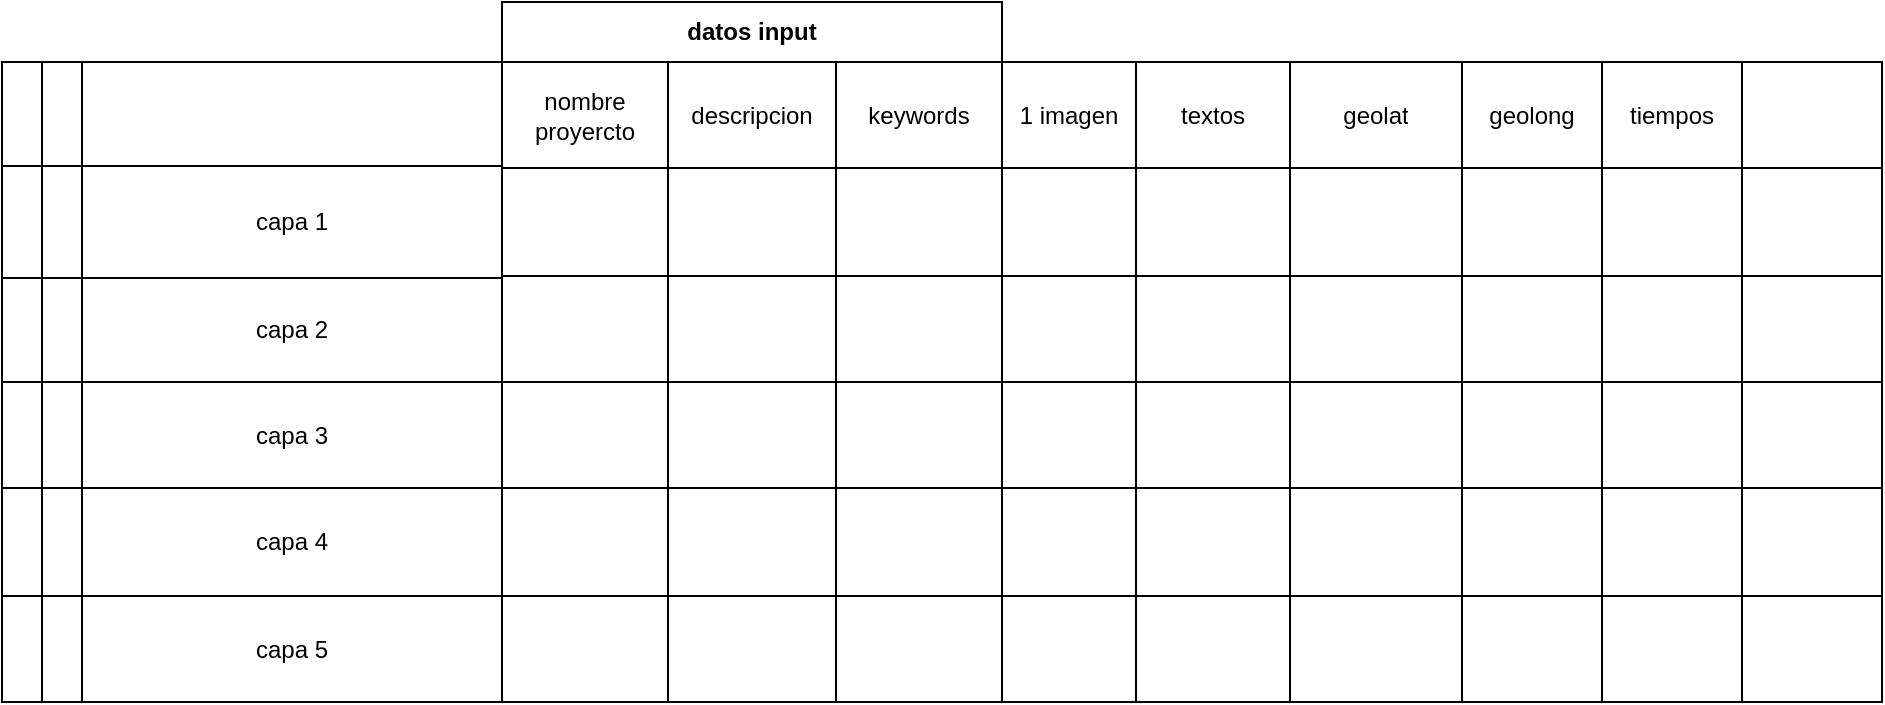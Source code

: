 <mxfile version="13.9.2" type="github">
  <diagram id="R2lEEEUBdFMjLlhIrx00" name="Page-1">
    <mxGraphModel dx="1871" dy="573" grid="1" gridSize="10" guides="1" tooltips="1" connect="1" arrows="1" fold="1" page="1" pageScale="1" pageWidth="850" pageHeight="1100" math="0" shadow="0" extFonts="Permanent Marker^https://fonts.googleapis.com/css?family=Permanent+Marker">
      <root>
        <mxCell id="0" />
        <mxCell id="1" parent="0" />
        <mxCell id="7J4058qPtLSuixQyrS5I-5" value="&lt;div&gt;datos input&lt;/div&gt;" style="shape=table;html=1;whiteSpace=wrap;startSize=30;container=1;collapsible=0;childLayout=tableLayout;fontStyle=1;align=center;" vertex="1" parent="1">
          <mxGeometry x="20" y="20" width="250" height="190" as="geometry" />
        </mxCell>
        <mxCell id="7J4058qPtLSuixQyrS5I-6" value="" style="shape=partialRectangle;html=1;whiteSpace=wrap;collapsible=0;dropTarget=0;pointerEvents=0;fillColor=none;top=0;left=0;bottom=0;right=0;points=[[0,0.5],[1,0.5]];portConstraint=eastwest;" vertex="1" parent="7J4058qPtLSuixQyrS5I-5">
          <mxGeometry y="30" width="250" height="53" as="geometry" />
        </mxCell>
        <mxCell id="7J4058qPtLSuixQyrS5I-7" value="nombre proyercto" style="shape=partialRectangle;html=1;whiteSpace=wrap;connectable=0;fillColor=none;top=0;left=0;bottom=0;right=0;overflow=hidden;" vertex="1" parent="7J4058qPtLSuixQyrS5I-6">
          <mxGeometry width="83" height="53" as="geometry" />
        </mxCell>
        <mxCell id="7J4058qPtLSuixQyrS5I-8" value="descripcion" style="shape=partialRectangle;html=1;whiteSpace=wrap;connectable=0;fillColor=none;top=0;left=0;bottom=0;right=0;overflow=hidden;" vertex="1" parent="7J4058qPtLSuixQyrS5I-6">
          <mxGeometry x="83" width="84" height="53" as="geometry" />
        </mxCell>
        <mxCell id="7J4058qPtLSuixQyrS5I-9" value="keywords" style="shape=partialRectangle;html=1;whiteSpace=wrap;connectable=0;fillColor=none;top=0;left=0;bottom=0;right=0;overflow=hidden;" vertex="1" parent="7J4058qPtLSuixQyrS5I-6">
          <mxGeometry x="167" width="83" height="53" as="geometry" />
        </mxCell>
        <mxCell id="7J4058qPtLSuixQyrS5I-10" value="" style="shape=partialRectangle;html=1;whiteSpace=wrap;collapsible=0;dropTarget=0;pointerEvents=0;fillColor=none;top=0;left=0;bottom=0;right=0;points=[[0,0.5],[1,0.5]];portConstraint=eastwest;" vertex="1" parent="7J4058qPtLSuixQyrS5I-5">
          <mxGeometry y="83" width="250" height="54" as="geometry" />
        </mxCell>
        <mxCell id="7J4058qPtLSuixQyrS5I-11" value="" style="shape=partialRectangle;html=1;whiteSpace=wrap;connectable=0;fillColor=none;top=0;left=0;bottom=0;right=0;overflow=hidden;" vertex="1" parent="7J4058qPtLSuixQyrS5I-10">
          <mxGeometry width="83" height="54" as="geometry" />
        </mxCell>
        <mxCell id="7J4058qPtLSuixQyrS5I-12" value="" style="shape=partialRectangle;html=1;whiteSpace=wrap;connectable=0;fillColor=none;top=0;left=0;bottom=0;right=0;overflow=hidden;" vertex="1" parent="7J4058qPtLSuixQyrS5I-10">
          <mxGeometry x="83" width="84" height="54" as="geometry" />
        </mxCell>
        <mxCell id="7J4058qPtLSuixQyrS5I-13" value="" style="shape=partialRectangle;html=1;whiteSpace=wrap;connectable=0;fillColor=none;top=0;left=0;bottom=0;right=0;overflow=hidden;" vertex="1" parent="7J4058qPtLSuixQyrS5I-10">
          <mxGeometry x="167" width="83" height="54" as="geometry" />
        </mxCell>
        <mxCell id="7J4058qPtLSuixQyrS5I-14" value="" style="shape=partialRectangle;html=1;whiteSpace=wrap;collapsible=0;dropTarget=0;pointerEvents=0;fillColor=none;top=0;left=0;bottom=0;right=0;points=[[0,0.5],[1,0.5]];portConstraint=eastwest;" vertex="1" parent="7J4058qPtLSuixQyrS5I-5">
          <mxGeometry y="137" width="250" height="53" as="geometry" />
        </mxCell>
        <mxCell id="7J4058qPtLSuixQyrS5I-15" value="" style="shape=partialRectangle;html=1;whiteSpace=wrap;connectable=0;fillColor=none;top=0;left=0;bottom=0;right=0;overflow=hidden;" vertex="1" parent="7J4058qPtLSuixQyrS5I-14">
          <mxGeometry width="83" height="53" as="geometry" />
        </mxCell>
        <mxCell id="7J4058qPtLSuixQyrS5I-16" value="" style="shape=partialRectangle;html=1;whiteSpace=wrap;connectable=0;fillColor=none;top=0;left=0;bottom=0;right=0;overflow=hidden;" vertex="1" parent="7J4058qPtLSuixQyrS5I-14">
          <mxGeometry x="83" width="84" height="53" as="geometry" />
        </mxCell>
        <mxCell id="7J4058qPtLSuixQyrS5I-17" value="" style="shape=partialRectangle;html=1;whiteSpace=wrap;connectable=0;fillColor=none;top=0;left=0;bottom=0;right=0;overflow=hidden;" vertex="1" parent="7J4058qPtLSuixQyrS5I-14">
          <mxGeometry x="167" width="83" height="53" as="geometry" />
        </mxCell>
        <mxCell id="7J4058qPtLSuixQyrS5I-18" value="" style="shape=table;html=1;whiteSpace=wrap;startSize=0;container=1;collapsible=0;childLayout=tableLayout;" vertex="1" parent="1">
          <mxGeometry x="270" y="50" width="230" height="160" as="geometry" />
        </mxCell>
        <mxCell id="7J4058qPtLSuixQyrS5I-19" value="" style="shape=partialRectangle;html=1;whiteSpace=wrap;collapsible=0;dropTarget=0;pointerEvents=0;fillColor=none;top=0;left=0;bottom=0;right=0;points=[[0,0.5],[1,0.5]];portConstraint=eastwest;" vertex="1" parent="7J4058qPtLSuixQyrS5I-18">
          <mxGeometry width="230" height="53" as="geometry" />
        </mxCell>
        <mxCell id="7J4058qPtLSuixQyrS5I-20" value="1 imagen" style="shape=partialRectangle;html=1;whiteSpace=wrap;connectable=0;fillColor=none;top=0;left=0;bottom=0;right=0;overflow=hidden;" vertex="1" parent="7J4058qPtLSuixQyrS5I-19">
          <mxGeometry width="67" height="53" as="geometry" />
        </mxCell>
        <mxCell id="7J4058qPtLSuixQyrS5I-21" value="textos" style="shape=partialRectangle;html=1;whiteSpace=wrap;connectable=0;fillColor=none;top=0;left=0;bottom=0;right=0;overflow=hidden;" vertex="1" parent="7J4058qPtLSuixQyrS5I-19">
          <mxGeometry x="67" width="77" height="53" as="geometry" />
        </mxCell>
        <mxCell id="7J4058qPtLSuixQyrS5I-22" value="geolat" style="shape=partialRectangle;html=1;whiteSpace=wrap;connectable=0;fillColor=none;top=0;left=0;bottom=0;right=0;overflow=hidden;" vertex="1" parent="7J4058qPtLSuixQyrS5I-19">
          <mxGeometry x="144" width="86" height="53" as="geometry" />
        </mxCell>
        <mxCell id="7J4058qPtLSuixQyrS5I-23" value="" style="shape=partialRectangle;html=1;whiteSpace=wrap;collapsible=0;dropTarget=0;pointerEvents=0;fillColor=none;top=0;left=0;bottom=0;right=0;points=[[0,0.5],[1,0.5]];portConstraint=eastwest;" vertex="1" parent="7J4058qPtLSuixQyrS5I-18">
          <mxGeometry y="53" width="230" height="54" as="geometry" />
        </mxCell>
        <mxCell id="7J4058qPtLSuixQyrS5I-24" value="" style="shape=partialRectangle;html=1;whiteSpace=wrap;connectable=0;fillColor=none;top=0;left=0;bottom=0;right=0;overflow=hidden;" vertex="1" parent="7J4058qPtLSuixQyrS5I-23">
          <mxGeometry width="67" height="54" as="geometry" />
        </mxCell>
        <mxCell id="7J4058qPtLSuixQyrS5I-25" value="" style="shape=partialRectangle;html=1;whiteSpace=wrap;connectable=0;fillColor=none;top=0;left=0;bottom=0;right=0;overflow=hidden;" vertex="1" parent="7J4058qPtLSuixQyrS5I-23">
          <mxGeometry x="67" width="77" height="54" as="geometry" />
        </mxCell>
        <mxCell id="7J4058qPtLSuixQyrS5I-26" value="" style="shape=partialRectangle;html=1;whiteSpace=wrap;connectable=0;fillColor=none;top=0;left=0;bottom=0;right=0;overflow=hidden;" vertex="1" parent="7J4058qPtLSuixQyrS5I-23">
          <mxGeometry x="144" width="86" height="54" as="geometry" />
        </mxCell>
        <mxCell id="7J4058qPtLSuixQyrS5I-27" value="" style="shape=partialRectangle;html=1;whiteSpace=wrap;collapsible=0;dropTarget=0;pointerEvents=0;fillColor=none;top=0;left=0;bottom=0;right=0;points=[[0,0.5],[1,0.5]];portConstraint=eastwest;" vertex="1" parent="7J4058qPtLSuixQyrS5I-18">
          <mxGeometry y="107" width="230" height="53" as="geometry" />
        </mxCell>
        <mxCell id="7J4058qPtLSuixQyrS5I-28" value="" style="shape=partialRectangle;html=1;whiteSpace=wrap;connectable=0;fillColor=none;top=0;left=0;bottom=0;right=0;overflow=hidden;" vertex="1" parent="7J4058qPtLSuixQyrS5I-27">
          <mxGeometry width="67" height="53" as="geometry" />
        </mxCell>
        <mxCell id="7J4058qPtLSuixQyrS5I-29" value="" style="shape=partialRectangle;html=1;whiteSpace=wrap;connectable=0;fillColor=none;top=0;left=0;bottom=0;right=0;overflow=hidden;" vertex="1" parent="7J4058qPtLSuixQyrS5I-27">
          <mxGeometry x="67" width="77" height="53" as="geometry" />
        </mxCell>
        <mxCell id="7J4058qPtLSuixQyrS5I-30" value="" style="shape=partialRectangle;html=1;whiteSpace=wrap;connectable=0;fillColor=none;top=0;left=0;bottom=0;right=0;overflow=hidden;" vertex="1" parent="7J4058qPtLSuixQyrS5I-27">
          <mxGeometry x="144" width="86" height="53" as="geometry" />
        </mxCell>
        <mxCell id="7J4058qPtLSuixQyrS5I-31" value="" style="shape=table;html=1;whiteSpace=wrap;startSize=0;container=1;collapsible=0;childLayout=tableLayout;" vertex="1" parent="1">
          <mxGeometry x="500" y="50" width="210" height="160" as="geometry" />
        </mxCell>
        <mxCell id="7J4058qPtLSuixQyrS5I-32" value="" style="shape=partialRectangle;html=1;whiteSpace=wrap;collapsible=0;dropTarget=0;pointerEvents=0;fillColor=none;top=0;left=0;bottom=0;right=0;points=[[0,0.5],[1,0.5]];portConstraint=eastwest;" vertex="1" parent="7J4058qPtLSuixQyrS5I-31">
          <mxGeometry width="210" height="53" as="geometry" />
        </mxCell>
        <mxCell id="7J4058qPtLSuixQyrS5I-33" value="geolong" style="shape=partialRectangle;html=1;whiteSpace=wrap;connectable=0;fillColor=none;top=0;left=0;bottom=0;right=0;overflow=hidden;" vertex="1" parent="7J4058qPtLSuixQyrS5I-32">
          <mxGeometry width="70" height="53" as="geometry" />
        </mxCell>
        <mxCell id="7J4058qPtLSuixQyrS5I-34" value="tiempos" style="shape=partialRectangle;html=1;whiteSpace=wrap;connectable=0;fillColor=none;top=0;left=0;bottom=0;right=0;overflow=hidden;" vertex="1" parent="7J4058qPtLSuixQyrS5I-32">
          <mxGeometry x="70" width="70" height="53" as="geometry" />
        </mxCell>
        <mxCell id="7J4058qPtLSuixQyrS5I-35" value="" style="shape=partialRectangle;html=1;whiteSpace=wrap;connectable=0;fillColor=none;top=0;left=0;bottom=0;right=0;overflow=hidden;" vertex="1" parent="7J4058qPtLSuixQyrS5I-32">
          <mxGeometry x="140" width="70" height="53" as="geometry" />
        </mxCell>
        <mxCell id="7J4058qPtLSuixQyrS5I-36" value="" style="shape=partialRectangle;html=1;whiteSpace=wrap;collapsible=0;dropTarget=0;pointerEvents=0;fillColor=none;top=0;left=0;bottom=0;right=0;points=[[0,0.5],[1,0.5]];portConstraint=eastwest;" vertex="1" parent="7J4058qPtLSuixQyrS5I-31">
          <mxGeometry y="53" width="210" height="54" as="geometry" />
        </mxCell>
        <mxCell id="7J4058qPtLSuixQyrS5I-37" value="" style="shape=partialRectangle;html=1;whiteSpace=wrap;connectable=0;fillColor=none;top=0;left=0;bottom=0;right=0;overflow=hidden;" vertex="1" parent="7J4058qPtLSuixQyrS5I-36">
          <mxGeometry width="70" height="54" as="geometry" />
        </mxCell>
        <mxCell id="7J4058qPtLSuixQyrS5I-38" value="" style="shape=partialRectangle;html=1;whiteSpace=wrap;connectable=0;fillColor=none;top=0;left=0;bottom=0;right=0;overflow=hidden;" vertex="1" parent="7J4058qPtLSuixQyrS5I-36">
          <mxGeometry x="70" width="70" height="54" as="geometry" />
        </mxCell>
        <mxCell id="7J4058qPtLSuixQyrS5I-39" value="" style="shape=partialRectangle;html=1;whiteSpace=wrap;connectable=0;fillColor=none;top=0;left=0;bottom=0;right=0;overflow=hidden;" vertex="1" parent="7J4058qPtLSuixQyrS5I-36">
          <mxGeometry x="140" width="70" height="54" as="geometry" />
        </mxCell>
        <mxCell id="7J4058qPtLSuixQyrS5I-40" value="" style="shape=partialRectangle;html=1;whiteSpace=wrap;collapsible=0;dropTarget=0;pointerEvents=0;fillColor=none;top=0;left=0;bottom=0;right=0;points=[[0,0.5],[1,0.5]];portConstraint=eastwest;" vertex="1" parent="7J4058qPtLSuixQyrS5I-31">
          <mxGeometry y="107" width="210" height="53" as="geometry" />
        </mxCell>
        <mxCell id="7J4058qPtLSuixQyrS5I-41" value="" style="shape=partialRectangle;html=1;whiteSpace=wrap;connectable=0;fillColor=none;top=0;left=0;bottom=0;right=0;overflow=hidden;" vertex="1" parent="7J4058qPtLSuixQyrS5I-40">
          <mxGeometry width="70" height="53" as="geometry" />
        </mxCell>
        <mxCell id="7J4058qPtLSuixQyrS5I-42" value="" style="shape=partialRectangle;html=1;whiteSpace=wrap;connectable=0;fillColor=none;top=0;left=0;bottom=0;right=0;overflow=hidden;" vertex="1" parent="7J4058qPtLSuixQyrS5I-40">
          <mxGeometry x="70" width="70" height="53" as="geometry" />
        </mxCell>
        <mxCell id="7J4058qPtLSuixQyrS5I-43" value="" style="shape=partialRectangle;html=1;whiteSpace=wrap;connectable=0;fillColor=none;top=0;left=0;bottom=0;right=0;overflow=hidden;" vertex="1" parent="7J4058qPtLSuixQyrS5I-40">
          <mxGeometry x="140" width="70" height="53" as="geometry" />
        </mxCell>
        <mxCell id="7J4058qPtLSuixQyrS5I-44" value="" style="shape=table;html=1;whiteSpace=wrap;startSize=0;container=1;collapsible=0;childLayout=tableLayout;" vertex="1" parent="1">
          <mxGeometry x="20" y="210" width="250" height="160" as="geometry" />
        </mxCell>
        <mxCell id="7J4058qPtLSuixQyrS5I-45" value="" style="shape=partialRectangle;html=1;whiteSpace=wrap;collapsible=0;dropTarget=0;pointerEvents=0;fillColor=none;top=0;left=0;bottom=0;right=0;points=[[0,0.5],[1,0.5]];portConstraint=eastwest;" vertex="1" parent="7J4058qPtLSuixQyrS5I-44">
          <mxGeometry width="250" height="53" as="geometry" />
        </mxCell>
        <mxCell id="7J4058qPtLSuixQyrS5I-46" value="" style="shape=partialRectangle;html=1;whiteSpace=wrap;connectable=0;fillColor=none;top=0;left=0;bottom=0;right=0;overflow=hidden;" vertex="1" parent="7J4058qPtLSuixQyrS5I-45">
          <mxGeometry width="83" height="53" as="geometry" />
        </mxCell>
        <mxCell id="7J4058qPtLSuixQyrS5I-47" value="" style="shape=partialRectangle;html=1;whiteSpace=wrap;connectable=0;fillColor=none;top=0;left=0;bottom=0;right=0;overflow=hidden;" vertex="1" parent="7J4058qPtLSuixQyrS5I-45">
          <mxGeometry x="83" width="84" height="53" as="geometry" />
        </mxCell>
        <mxCell id="7J4058qPtLSuixQyrS5I-48" value="" style="shape=partialRectangle;html=1;whiteSpace=wrap;connectable=0;fillColor=none;top=0;left=0;bottom=0;right=0;overflow=hidden;" vertex="1" parent="7J4058qPtLSuixQyrS5I-45">
          <mxGeometry x="167" width="83" height="53" as="geometry" />
        </mxCell>
        <mxCell id="7J4058qPtLSuixQyrS5I-49" value="" style="shape=partialRectangle;html=1;whiteSpace=wrap;collapsible=0;dropTarget=0;pointerEvents=0;fillColor=none;top=0;left=0;bottom=0;right=0;points=[[0,0.5],[1,0.5]];portConstraint=eastwest;" vertex="1" parent="7J4058qPtLSuixQyrS5I-44">
          <mxGeometry y="53" width="250" height="54" as="geometry" />
        </mxCell>
        <mxCell id="7J4058qPtLSuixQyrS5I-50" value="" style="shape=partialRectangle;html=1;whiteSpace=wrap;connectable=0;fillColor=none;top=0;left=0;bottom=0;right=0;overflow=hidden;" vertex="1" parent="7J4058qPtLSuixQyrS5I-49">
          <mxGeometry width="83" height="54" as="geometry" />
        </mxCell>
        <mxCell id="7J4058qPtLSuixQyrS5I-51" value="" style="shape=partialRectangle;html=1;whiteSpace=wrap;connectable=0;fillColor=none;top=0;left=0;bottom=0;right=0;overflow=hidden;" vertex="1" parent="7J4058qPtLSuixQyrS5I-49">
          <mxGeometry x="83" width="84" height="54" as="geometry" />
        </mxCell>
        <mxCell id="7J4058qPtLSuixQyrS5I-52" value="" style="shape=partialRectangle;html=1;whiteSpace=wrap;connectable=0;fillColor=none;top=0;left=0;bottom=0;right=0;overflow=hidden;" vertex="1" parent="7J4058qPtLSuixQyrS5I-49">
          <mxGeometry x="167" width="83" height="54" as="geometry" />
        </mxCell>
        <mxCell id="7J4058qPtLSuixQyrS5I-53" value="" style="shape=partialRectangle;html=1;whiteSpace=wrap;collapsible=0;dropTarget=0;pointerEvents=0;fillColor=none;top=0;left=0;bottom=0;right=0;points=[[0,0.5],[1,0.5]];portConstraint=eastwest;" vertex="1" parent="7J4058qPtLSuixQyrS5I-44">
          <mxGeometry y="107" width="250" height="53" as="geometry" />
        </mxCell>
        <mxCell id="7J4058qPtLSuixQyrS5I-54" value="" style="shape=partialRectangle;html=1;whiteSpace=wrap;connectable=0;fillColor=none;top=0;left=0;bottom=0;right=0;overflow=hidden;" vertex="1" parent="7J4058qPtLSuixQyrS5I-53">
          <mxGeometry width="83" height="53" as="geometry" />
        </mxCell>
        <mxCell id="7J4058qPtLSuixQyrS5I-55" value="" style="shape=partialRectangle;html=1;whiteSpace=wrap;connectable=0;fillColor=none;top=0;left=0;bottom=0;right=0;overflow=hidden;" vertex="1" parent="7J4058qPtLSuixQyrS5I-53">
          <mxGeometry x="83" width="84" height="53" as="geometry" />
        </mxCell>
        <mxCell id="7J4058qPtLSuixQyrS5I-56" value="" style="shape=partialRectangle;html=1;whiteSpace=wrap;connectable=0;fillColor=none;top=0;left=0;bottom=0;right=0;overflow=hidden;" vertex="1" parent="7J4058qPtLSuixQyrS5I-53">
          <mxGeometry x="167" width="83" height="53" as="geometry" />
        </mxCell>
        <mxCell id="7J4058qPtLSuixQyrS5I-70" value="" style="shape=table;html=1;whiteSpace=wrap;startSize=0;container=1;collapsible=0;childLayout=tableLayout;" vertex="1" parent="1">
          <mxGeometry x="270" y="210" width="230" height="160" as="geometry" />
        </mxCell>
        <mxCell id="7J4058qPtLSuixQyrS5I-71" value="" style="shape=partialRectangle;html=1;whiteSpace=wrap;collapsible=0;dropTarget=0;pointerEvents=0;fillColor=none;top=0;left=0;bottom=0;right=0;points=[[0,0.5],[1,0.5]];portConstraint=eastwest;" vertex="1" parent="7J4058qPtLSuixQyrS5I-70">
          <mxGeometry width="230" height="53" as="geometry" />
        </mxCell>
        <mxCell id="7J4058qPtLSuixQyrS5I-72" value="" style="shape=partialRectangle;html=1;whiteSpace=wrap;connectable=0;fillColor=none;top=0;left=0;bottom=0;right=0;overflow=hidden;" vertex="1" parent="7J4058qPtLSuixQyrS5I-71">
          <mxGeometry width="67" height="53" as="geometry" />
        </mxCell>
        <mxCell id="7J4058qPtLSuixQyrS5I-73" value="" style="shape=partialRectangle;html=1;whiteSpace=wrap;connectable=0;fillColor=none;top=0;left=0;bottom=0;right=0;overflow=hidden;" vertex="1" parent="7J4058qPtLSuixQyrS5I-71">
          <mxGeometry x="67" width="77" height="53" as="geometry" />
        </mxCell>
        <mxCell id="7J4058qPtLSuixQyrS5I-74" value="" style="shape=partialRectangle;html=1;whiteSpace=wrap;connectable=0;fillColor=none;top=0;left=0;bottom=0;right=0;overflow=hidden;" vertex="1" parent="7J4058qPtLSuixQyrS5I-71">
          <mxGeometry x="144" width="86" height="53" as="geometry" />
        </mxCell>
        <mxCell id="7J4058qPtLSuixQyrS5I-75" value="" style="shape=partialRectangle;html=1;whiteSpace=wrap;collapsible=0;dropTarget=0;pointerEvents=0;fillColor=none;top=0;left=0;bottom=0;right=0;points=[[0,0.5],[1,0.5]];portConstraint=eastwest;" vertex="1" parent="7J4058qPtLSuixQyrS5I-70">
          <mxGeometry y="53" width="230" height="54" as="geometry" />
        </mxCell>
        <mxCell id="7J4058qPtLSuixQyrS5I-76" value="" style="shape=partialRectangle;html=1;whiteSpace=wrap;connectable=0;fillColor=none;top=0;left=0;bottom=0;right=0;overflow=hidden;" vertex="1" parent="7J4058qPtLSuixQyrS5I-75">
          <mxGeometry width="67" height="54" as="geometry" />
        </mxCell>
        <mxCell id="7J4058qPtLSuixQyrS5I-77" value="" style="shape=partialRectangle;html=1;whiteSpace=wrap;connectable=0;fillColor=none;top=0;left=0;bottom=0;right=0;overflow=hidden;" vertex="1" parent="7J4058qPtLSuixQyrS5I-75">
          <mxGeometry x="67" width="77" height="54" as="geometry" />
        </mxCell>
        <mxCell id="7J4058qPtLSuixQyrS5I-78" value="" style="shape=partialRectangle;html=1;whiteSpace=wrap;connectable=0;fillColor=none;top=0;left=0;bottom=0;right=0;overflow=hidden;" vertex="1" parent="7J4058qPtLSuixQyrS5I-75">
          <mxGeometry x="144" width="86" height="54" as="geometry" />
        </mxCell>
        <mxCell id="7J4058qPtLSuixQyrS5I-79" value="" style="shape=partialRectangle;html=1;whiteSpace=wrap;collapsible=0;dropTarget=0;pointerEvents=0;fillColor=none;top=0;left=0;bottom=0;right=0;points=[[0,0.5],[1,0.5]];portConstraint=eastwest;" vertex="1" parent="7J4058qPtLSuixQyrS5I-70">
          <mxGeometry y="107" width="230" height="53" as="geometry" />
        </mxCell>
        <mxCell id="7J4058qPtLSuixQyrS5I-80" value="" style="shape=partialRectangle;html=1;whiteSpace=wrap;connectable=0;fillColor=none;top=0;left=0;bottom=0;right=0;overflow=hidden;" vertex="1" parent="7J4058qPtLSuixQyrS5I-79">
          <mxGeometry width="67" height="53" as="geometry" />
        </mxCell>
        <mxCell id="7J4058qPtLSuixQyrS5I-81" value="" style="shape=partialRectangle;html=1;whiteSpace=wrap;connectable=0;fillColor=none;top=0;left=0;bottom=0;right=0;overflow=hidden;" vertex="1" parent="7J4058qPtLSuixQyrS5I-79">
          <mxGeometry x="67" width="77" height="53" as="geometry" />
        </mxCell>
        <mxCell id="7J4058qPtLSuixQyrS5I-82" value="" style="shape=partialRectangle;html=1;whiteSpace=wrap;connectable=0;fillColor=none;top=0;left=0;bottom=0;right=0;overflow=hidden;" vertex="1" parent="7J4058qPtLSuixQyrS5I-79">
          <mxGeometry x="144" width="86" height="53" as="geometry" />
        </mxCell>
        <mxCell id="7J4058qPtLSuixQyrS5I-83" value="" style="shape=table;html=1;whiteSpace=wrap;startSize=0;container=1;collapsible=0;childLayout=tableLayout;" vertex="1" parent="1">
          <mxGeometry x="500" y="210" width="210" height="160" as="geometry" />
        </mxCell>
        <mxCell id="7J4058qPtLSuixQyrS5I-84" value="" style="shape=partialRectangle;html=1;whiteSpace=wrap;collapsible=0;dropTarget=0;pointerEvents=0;fillColor=none;top=0;left=0;bottom=0;right=0;points=[[0,0.5],[1,0.5]];portConstraint=eastwest;" vertex="1" parent="7J4058qPtLSuixQyrS5I-83">
          <mxGeometry width="210" height="53" as="geometry" />
        </mxCell>
        <mxCell id="7J4058qPtLSuixQyrS5I-85" value="" style="shape=partialRectangle;html=1;whiteSpace=wrap;connectable=0;fillColor=none;top=0;left=0;bottom=0;right=0;overflow=hidden;" vertex="1" parent="7J4058qPtLSuixQyrS5I-84">
          <mxGeometry width="70" height="53" as="geometry" />
        </mxCell>
        <mxCell id="7J4058qPtLSuixQyrS5I-86" value="" style="shape=partialRectangle;html=1;whiteSpace=wrap;connectable=0;fillColor=none;top=0;left=0;bottom=0;right=0;overflow=hidden;" vertex="1" parent="7J4058qPtLSuixQyrS5I-84">
          <mxGeometry x="70" width="70" height="53" as="geometry" />
        </mxCell>
        <mxCell id="7J4058qPtLSuixQyrS5I-87" value="" style="shape=partialRectangle;html=1;whiteSpace=wrap;connectable=0;fillColor=none;top=0;left=0;bottom=0;right=0;overflow=hidden;" vertex="1" parent="7J4058qPtLSuixQyrS5I-84">
          <mxGeometry x="140" width="70" height="53" as="geometry" />
        </mxCell>
        <mxCell id="7J4058qPtLSuixQyrS5I-88" value="" style="shape=partialRectangle;html=1;whiteSpace=wrap;collapsible=0;dropTarget=0;pointerEvents=0;fillColor=none;top=0;left=0;bottom=0;right=0;points=[[0,0.5],[1,0.5]];portConstraint=eastwest;" vertex="1" parent="7J4058qPtLSuixQyrS5I-83">
          <mxGeometry y="53" width="210" height="54" as="geometry" />
        </mxCell>
        <mxCell id="7J4058qPtLSuixQyrS5I-89" value="" style="shape=partialRectangle;html=1;whiteSpace=wrap;connectable=0;fillColor=none;top=0;left=0;bottom=0;right=0;overflow=hidden;" vertex="1" parent="7J4058qPtLSuixQyrS5I-88">
          <mxGeometry width="70" height="54" as="geometry" />
        </mxCell>
        <mxCell id="7J4058qPtLSuixQyrS5I-90" value="" style="shape=partialRectangle;html=1;whiteSpace=wrap;connectable=0;fillColor=none;top=0;left=0;bottom=0;right=0;overflow=hidden;" vertex="1" parent="7J4058qPtLSuixQyrS5I-88">
          <mxGeometry x="70" width="70" height="54" as="geometry" />
        </mxCell>
        <mxCell id="7J4058qPtLSuixQyrS5I-91" value="" style="shape=partialRectangle;html=1;whiteSpace=wrap;connectable=0;fillColor=none;top=0;left=0;bottom=0;right=0;overflow=hidden;" vertex="1" parent="7J4058qPtLSuixQyrS5I-88">
          <mxGeometry x="140" width="70" height="54" as="geometry" />
        </mxCell>
        <mxCell id="7J4058qPtLSuixQyrS5I-92" value="" style="shape=partialRectangle;html=1;whiteSpace=wrap;collapsible=0;dropTarget=0;pointerEvents=0;fillColor=none;top=0;left=0;bottom=0;right=0;points=[[0,0.5],[1,0.5]];portConstraint=eastwest;" vertex="1" parent="7J4058qPtLSuixQyrS5I-83">
          <mxGeometry y="107" width="210" height="53" as="geometry" />
        </mxCell>
        <mxCell id="7J4058qPtLSuixQyrS5I-93" value="" style="shape=partialRectangle;html=1;whiteSpace=wrap;connectable=0;fillColor=none;top=0;left=0;bottom=0;right=0;overflow=hidden;" vertex="1" parent="7J4058qPtLSuixQyrS5I-92">
          <mxGeometry width="70" height="53" as="geometry" />
        </mxCell>
        <mxCell id="7J4058qPtLSuixQyrS5I-94" value="" style="shape=partialRectangle;html=1;whiteSpace=wrap;connectable=0;fillColor=none;top=0;left=0;bottom=0;right=0;overflow=hidden;" vertex="1" parent="7J4058qPtLSuixQyrS5I-92">
          <mxGeometry x="70" width="70" height="53" as="geometry" />
        </mxCell>
        <mxCell id="7J4058qPtLSuixQyrS5I-95" value="" style="shape=partialRectangle;html=1;whiteSpace=wrap;connectable=0;fillColor=none;top=0;left=0;bottom=0;right=0;overflow=hidden;" vertex="1" parent="7J4058qPtLSuixQyrS5I-92">
          <mxGeometry x="140" width="70" height="53" as="geometry" />
        </mxCell>
        <mxCell id="7J4058qPtLSuixQyrS5I-109" value="" style="shape=table;html=1;whiteSpace=wrap;startSize=0;container=1;collapsible=0;childLayout=tableLayout;" vertex="1" parent="1">
          <mxGeometry x="-230" y="210" width="250" height="160" as="geometry" />
        </mxCell>
        <mxCell id="7J4058qPtLSuixQyrS5I-110" value="" style="shape=partialRectangle;html=1;whiteSpace=wrap;collapsible=0;dropTarget=0;pointerEvents=0;fillColor=none;top=0;left=0;bottom=0;right=0;points=[[0,0.5],[1,0.5]];portConstraint=eastwest;" vertex="1" parent="7J4058qPtLSuixQyrS5I-109">
          <mxGeometry width="250" height="53" as="geometry" />
        </mxCell>
        <mxCell id="7J4058qPtLSuixQyrS5I-111" value="" style="shape=partialRectangle;html=1;whiteSpace=wrap;connectable=0;fillColor=none;top=0;left=0;bottom=0;right=0;overflow=hidden;" vertex="1" parent="7J4058qPtLSuixQyrS5I-110">
          <mxGeometry width="20" height="53" as="geometry" />
        </mxCell>
        <mxCell id="7J4058qPtLSuixQyrS5I-112" value="" style="shape=partialRectangle;html=1;whiteSpace=wrap;connectable=0;fillColor=none;top=0;left=0;bottom=0;right=0;overflow=hidden;" vertex="1" parent="7J4058qPtLSuixQyrS5I-110">
          <mxGeometry x="20" width="20" height="53" as="geometry" />
        </mxCell>
        <mxCell id="7J4058qPtLSuixQyrS5I-113" value="capa 3" style="shape=partialRectangle;html=1;whiteSpace=wrap;connectable=0;fillColor=none;top=0;left=0;bottom=0;right=0;overflow=hidden;" vertex="1" parent="7J4058qPtLSuixQyrS5I-110">
          <mxGeometry x="40" width="210" height="53" as="geometry" />
        </mxCell>
        <mxCell id="7J4058qPtLSuixQyrS5I-114" value="" style="shape=partialRectangle;html=1;whiteSpace=wrap;collapsible=0;dropTarget=0;pointerEvents=0;fillColor=none;top=0;left=0;bottom=0;right=0;points=[[0,0.5],[1,0.5]];portConstraint=eastwest;" vertex="1" parent="7J4058qPtLSuixQyrS5I-109">
          <mxGeometry y="53" width="250" height="54" as="geometry" />
        </mxCell>
        <mxCell id="7J4058qPtLSuixQyrS5I-115" value="" style="shape=partialRectangle;html=1;whiteSpace=wrap;connectable=0;fillColor=none;top=0;left=0;bottom=0;right=0;overflow=hidden;" vertex="1" parent="7J4058qPtLSuixQyrS5I-114">
          <mxGeometry width="20" height="54" as="geometry" />
        </mxCell>
        <mxCell id="7J4058qPtLSuixQyrS5I-116" value="" style="shape=partialRectangle;html=1;whiteSpace=wrap;connectable=0;fillColor=none;top=0;left=0;bottom=0;right=0;overflow=hidden;" vertex="1" parent="7J4058qPtLSuixQyrS5I-114">
          <mxGeometry x="20" width="20" height="54" as="geometry" />
        </mxCell>
        <mxCell id="7J4058qPtLSuixQyrS5I-117" value="capa 4" style="shape=partialRectangle;html=1;whiteSpace=wrap;connectable=0;fillColor=none;top=0;left=0;bottom=0;right=0;overflow=hidden;" vertex="1" parent="7J4058qPtLSuixQyrS5I-114">
          <mxGeometry x="40" width="210" height="54" as="geometry" />
        </mxCell>
        <mxCell id="7J4058qPtLSuixQyrS5I-118" value="" style="shape=partialRectangle;html=1;whiteSpace=wrap;collapsible=0;dropTarget=0;pointerEvents=0;fillColor=none;top=0;left=0;bottom=0;right=0;points=[[0,0.5],[1,0.5]];portConstraint=eastwest;" vertex="1" parent="7J4058qPtLSuixQyrS5I-109">
          <mxGeometry y="107" width="250" height="53" as="geometry" />
        </mxCell>
        <mxCell id="7J4058qPtLSuixQyrS5I-119" value="" style="shape=partialRectangle;html=1;whiteSpace=wrap;connectable=0;fillColor=none;top=0;left=0;bottom=0;right=0;overflow=hidden;" vertex="1" parent="7J4058qPtLSuixQyrS5I-118">
          <mxGeometry width="20" height="53" as="geometry" />
        </mxCell>
        <mxCell id="7J4058qPtLSuixQyrS5I-120" value="" style="shape=partialRectangle;html=1;whiteSpace=wrap;connectable=0;fillColor=none;top=0;left=0;bottom=0;right=0;overflow=hidden;" vertex="1" parent="7J4058qPtLSuixQyrS5I-118">
          <mxGeometry x="20" width="20" height="53" as="geometry" />
        </mxCell>
        <mxCell id="7J4058qPtLSuixQyrS5I-121" value="capa 5" style="shape=partialRectangle;html=1;whiteSpace=wrap;connectable=0;fillColor=none;top=0;left=0;bottom=0;right=0;overflow=hidden;" vertex="1" parent="7J4058qPtLSuixQyrS5I-118">
          <mxGeometry x="40" width="210" height="53" as="geometry" />
        </mxCell>
        <mxCell id="7J4058qPtLSuixQyrS5I-122" value="" style="shape=table;html=1;whiteSpace=wrap;startSize=0;container=1;collapsible=0;childLayout=tableLayout;" vertex="1" parent="1">
          <mxGeometry x="-230" y="50" width="250" height="160" as="geometry" />
        </mxCell>
        <mxCell id="7J4058qPtLSuixQyrS5I-123" value="" style="shape=partialRectangle;html=1;whiteSpace=wrap;collapsible=0;dropTarget=0;pointerEvents=0;fillColor=none;top=0;left=0;bottom=0;right=0;points=[[0,0.5],[1,0.5]];portConstraint=eastwest;" vertex="1" parent="7J4058qPtLSuixQyrS5I-122">
          <mxGeometry width="250" height="52" as="geometry" />
        </mxCell>
        <mxCell id="7J4058qPtLSuixQyrS5I-124" value="" style="shape=partialRectangle;html=1;whiteSpace=wrap;connectable=0;fillColor=none;top=0;left=0;bottom=0;right=0;overflow=hidden;" vertex="1" parent="7J4058qPtLSuixQyrS5I-123">
          <mxGeometry width="20" height="52" as="geometry" />
        </mxCell>
        <mxCell id="7J4058qPtLSuixQyrS5I-125" value="" style="shape=partialRectangle;html=1;whiteSpace=wrap;connectable=0;fillColor=none;top=0;left=0;bottom=0;right=0;overflow=hidden;" vertex="1" parent="7J4058qPtLSuixQyrS5I-123">
          <mxGeometry x="20" width="20" height="52" as="geometry" />
        </mxCell>
        <mxCell id="7J4058qPtLSuixQyrS5I-126" value="" style="shape=partialRectangle;html=1;whiteSpace=wrap;connectable=0;fillColor=none;top=0;left=0;bottom=0;right=0;overflow=hidden;" vertex="1" parent="7J4058qPtLSuixQyrS5I-123">
          <mxGeometry x="40" width="210" height="52" as="geometry" />
        </mxCell>
        <mxCell id="7J4058qPtLSuixQyrS5I-127" value="" style="shape=partialRectangle;html=1;whiteSpace=wrap;collapsible=0;dropTarget=0;pointerEvents=0;fillColor=none;top=0;left=0;bottom=0;right=0;points=[[0,0.5],[1,0.5]];portConstraint=eastwest;" vertex="1" parent="7J4058qPtLSuixQyrS5I-122">
          <mxGeometry y="52" width="250" height="56" as="geometry" />
        </mxCell>
        <mxCell id="7J4058qPtLSuixQyrS5I-128" value="" style="shape=partialRectangle;html=1;whiteSpace=wrap;connectable=0;fillColor=none;top=0;left=0;bottom=0;right=0;overflow=hidden;" vertex="1" parent="7J4058qPtLSuixQyrS5I-127">
          <mxGeometry width="20" height="56" as="geometry" />
        </mxCell>
        <mxCell id="7J4058qPtLSuixQyrS5I-129" value="" style="shape=partialRectangle;html=1;whiteSpace=wrap;connectable=0;fillColor=none;top=0;left=0;bottom=0;right=0;overflow=hidden;" vertex="1" parent="7J4058qPtLSuixQyrS5I-127">
          <mxGeometry x="20" width="20" height="56" as="geometry" />
        </mxCell>
        <mxCell id="7J4058qPtLSuixQyrS5I-130" value="capa 1" style="shape=partialRectangle;html=1;whiteSpace=wrap;connectable=0;fillColor=none;top=0;left=0;bottom=0;right=0;overflow=hidden;" vertex="1" parent="7J4058qPtLSuixQyrS5I-127">
          <mxGeometry x="40" width="210" height="56" as="geometry" />
        </mxCell>
        <mxCell id="7J4058qPtLSuixQyrS5I-131" value="" style="shape=partialRectangle;html=1;whiteSpace=wrap;collapsible=0;dropTarget=0;pointerEvents=0;fillColor=none;top=0;left=0;bottom=0;right=0;points=[[0,0.5],[1,0.5]];portConstraint=eastwest;" vertex="1" parent="7J4058qPtLSuixQyrS5I-122">
          <mxGeometry y="108" width="250" height="52" as="geometry" />
        </mxCell>
        <mxCell id="7J4058qPtLSuixQyrS5I-132" value="" style="shape=partialRectangle;html=1;whiteSpace=wrap;connectable=0;fillColor=none;top=0;left=0;bottom=0;right=0;overflow=hidden;" vertex="1" parent="7J4058qPtLSuixQyrS5I-131">
          <mxGeometry width="20" height="52" as="geometry" />
        </mxCell>
        <mxCell id="7J4058qPtLSuixQyrS5I-133" value="" style="shape=partialRectangle;html=1;whiteSpace=wrap;connectable=0;fillColor=none;top=0;left=0;bottom=0;right=0;overflow=hidden;" vertex="1" parent="7J4058qPtLSuixQyrS5I-131">
          <mxGeometry x="20" width="20" height="52" as="geometry" />
        </mxCell>
        <mxCell id="7J4058qPtLSuixQyrS5I-134" value="capa 2" style="shape=partialRectangle;html=1;whiteSpace=wrap;connectable=0;fillColor=none;top=0;left=0;bottom=0;right=0;overflow=hidden;" vertex="1" parent="7J4058qPtLSuixQyrS5I-131">
          <mxGeometry x="40" width="210" height="52" as="geometry" />
        </mxCell>
      </root>
    </mxGraphModel>
  </diagram>
</mxfile>
